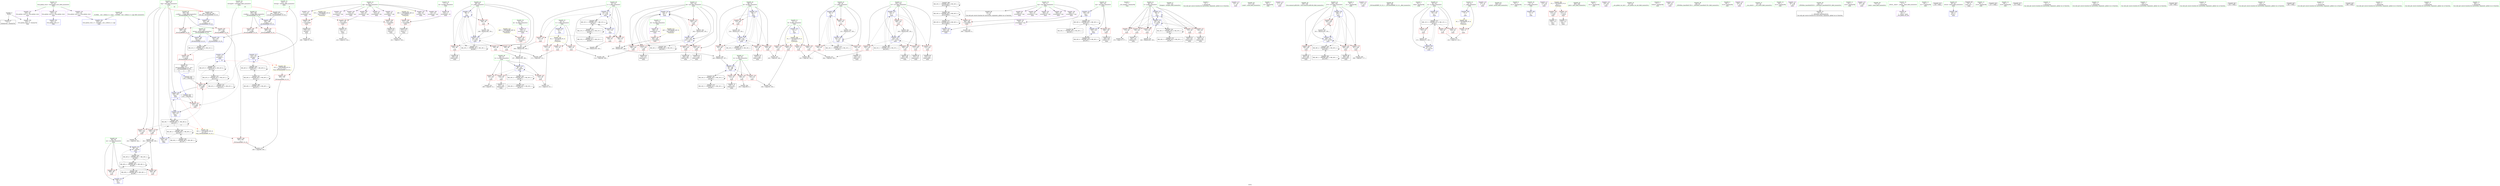 digraph "SVFG" {
	label="SVFG";

	Node0x56177671d8f0 [shape=record,color=grey,label="{NodeID: 0\nNullPtr}"];
	Node0x56177671d8f0 -> Node0x561776750fe0[style=solid];
	Node0x56177671d8f0 -> Node0x5617767533b0[style=solid];
	Node0x5617767529a0 [shape=record,color=red,label="{NodeID: 194\n408\<--393\n\<--__a.addr\n_ZSt3minIiERKT_S2_S2_\n}"];
	Node0x5617767529a0 -> Node0x56177675cf30[style=solid];
	Node0x56177674fb30 [shape=record,color=purple,label="{NodeID: 111\n315\<--26\narrayidx89\<--mp\nmain\n}"];
	Node0x561776724020 [shape=record,color=green,label="{NodeID: 28\n15\<--16\ndy\<--dy_field_insensitive\nGlob }"];
	Node0x561776724020 -> Node0x56177674efd0[style=solid];
	Node0x561776759ec0 [shape=record,color=black,label="{NodeID: 388\nMR_50V_2 = PHI(MR_50V_3, MR_50V_1, )\npts\{210000 \}\n}"];
	Node0x561776759ec0 -> Node0x5617767582a0[style=dashed];
	Node0x561776759ec0 -> Node0x561776774f80[style=dashed];
	Node0x561776759ec0 -> Node0x561776759ec0[style=dashed];
	Node0x561776761550 [shape=record,color=grey,label="{NodeID: 305\n280 = cmp(279, 224, )\n}"];
	Node0x5617767541b0 [shape=record,color=blue,label="{NodeID: 222\n100\<--259\ncan\<--\nmain\n}"];
	Node0x5617767541b0 -> Node0x561776771380[style=dashed];
	Node0x561776755ba0 [shape=record,color=red,label="{NodeID: 139\n140\<--84\n\<--i\nmain\n}"];
	Node0x561776755ba0 -> Node0x561776761b50[style=solid];
	Node0x5617767505a0 [shape=record,color=green,label="{NodeID: 56\n112\<--113\nref.tmp95\<--ref.tmp95_field_insensitive\nmain\n|{|<s1>10}}"];
	Node0x5617767505a0 -> Node0x561776754760[style=solid];
	Node0x5617767505a0:s1 -> Node0x5617767a13f0[style=solid,color=red];
	Node0x561776787aa0 [shape=record,color=yellow,style=double,label="{NodeID: 416\n46V_1 = ENCHI(MR_46V_0)\npts\{160000 \}\nFun[main]}"];
	Node0x561776787aa0 -> Node0x561776758030[style=dashed];
	Node0x561776757260 [shape=record,color=red,label="{NodeID: 167\n262\<--102\n\<--i57\nmain\n}"];
	Node0x561776757260 -> Node0x5617767622d0[style=solid];
	Node0x561776751e40 [shape=record,color=black,label="{NodeID: 84\n279\<--278\nconv69\<--\nmain\n}"];
	Node0x561776751e40 -> Node0x561776761550[style=solid];
	Node0x561776723300 [shape=record,color=green,label="{NodeID: 1\n7\<--1\n__dso_handle\<--dummyObj\nGlob }"];
	Node0x561776752a70 [shape=record,color=red,label="{NodeID: 195\n399\<--395\n\<--__b.addr\n_ZSt3minIiERKT_S2_S2_\n}"];
	Node0x561776752a70 -> Node0x561776752c10[style=solid];
	Node0x56177674fc00 [shape=record,color=purple,label="{NodeID: 112\n318\<--26\narrayidx91\<--mp\nmain\n}"];
	Node0x56177674fc00 -> Node0x561776758510[style=solid];
	Node0x561776724120 [shape=record,color=green,label="{NodeID: 29\n17\<--18\nch\<--ch_field_insensitive\nGlob }"];
	Node0x561776724120 -> Node0x56177674f0a0[style=solid];
	Node0x5617767616d0 [shape=record,color=grey,label="{NodeID: 306\n176 = cmp(175, 177, )\n}"];
	Node0x561776754280 [shape=record,color=blue,label="{NodeID: 223\n102\<--9\ni57\<--\nmain\n}"];
	Node0x561776754280 -> Node0x561776757260[style=dashed];
	Node0x561776754280 -> Node0x561776757330[style=dashed];
	Node0x561776754280 -> Node0x561776757400[style=dashed];
	Node0x561776754280 -> Node0x5617767574d0[style=dashed];
	Node0x561776754280 -> Node0x5617767575a0[style=dashed];
	Node0x561776754280 -> Node0x56177675cb20[style=dashed];
	Node0x561776754280 -> Node0x561776781590[style=dashed];
	Node0x561776755c70 [shape=record,color=red,label="{NodeID: 140\n144\<--84\n\<--i\nmain\n}"];
	Node0x561776755c70 -> Node0x561776751550[style=solid];
	Node0x561776750670 [shape=record,color=green,label="{NodeID: 57\n119\<--120\nfreopen\<--freopen_field_insensitive\n}"];
	Node0x561776787b80 [shape=record,color=yellow,style=double,label="{NodeID: 417\n48V_1 = ENCHI(MR_48V_0)\npts\{180000 \}\nFun[main]}"];
	Node0x561776787b80 -> Node0x561776758440[style=dashed];
	Node0x561776757330 [shape=record,color=red,label="{NodeID: 168\n272\<--102\n\<--i57\nmain\n}"];
	Node0x561776757330 -> Node0x561776751ca0[style=solid];
	Node0x561776751f10 [shape=record,color=black,label="{NodeID: 85\n291\<--290\nidxprom77\<--\nmain\n}"];
	Node0x561776723390 [shape=record,color=green,label="{NodeID: 2\n9\<--1\n\<--dummyObj\nCan only get source location for instruction, argument, global var or function.}"];
	Node0x561776752b40 [shape=record,color=red,label="{NodeID: 196\n405\<--395\n\<--__b.addr\n_ZSt3minIiERKT_S2_S2_\n}"];
	Node0x561776752b40 -> Node0x56177675ce60[style=solid];
	Node0x56177674fcd0 [shape=record,color=purple,label="{NodeID: 113\n116\<--28\n\<--.str\nmain\n}"];
	Node0x561776724220 [shape=record,color=green,label="{NodeID: 30\n19\<--21\nhas\<--has_field_insensitive\nGlob }"];
	Node0x561776724220 -> Node0x5617767511b0[style=solid];
	Node0x561776724220 -> Node0x56177674f170[style=solid];
	Node0x561776724220 -> Node0x56177674f240[style=solid];
	Node0x561776724220 -> Node0x56177674f310[style=solid];
	Node0x561776724220 -> Node0x56177674f3e0[style=solid];
	Node0x561776724220 -> Node0x56177674f4b0[style=solid];
	Node0x561776724220 -> Node0x56177674f580[style=solid];
	Node0x561776761850 [shape=record,color=grey,label="{NodeID: 307\n165 = cmp(163, 164, )\n}"];
	Node0x561776754350 [shape=record,color=blue,label="{NodeID: 224\n104\<--9\nj61\<--\nmain\n}"];
	Node0x561776754350 -> Node0x561776757670[style=dashed];
	Node0x561776754350 -> Node0x561776757740[style=dashed];
	Node0x561776754350 -> Node0x561776757810[style=dashed];
	Node0x561776754350 -> Node0x5617767578e0[style=dashed];
	Node0x561776754350 -> Node0x5617767579b0[style=dashed];
	Node0x561776754350 -> Node0x561776754350[style=dashed];
	Node0x561776754350 -> Node0x56177675ca50[style=dashed];
	Node0x561776754350 -> Node0x561776781a90[style=dashed];
	Node0x561776755d40 [shape=record,color=red,label="{NodeID: 141\n151\<--84\n\<--i\nmain\n}"];
	Node0x561776755d40 -> Node0x5617767604d0[style=solid];
	Node0x561776750770 [shape=record,color=green,label="{NodeID: 58\n127\<--128\nscanf\<--scanf_field_insensitive\n}"];
	Node0x561776757400 [shape=record,color=red,label="{NodeID: 169\n290\<--102\n\<--i57\nmain\n}"];
	Node0x561776757400 -> Node0x561776751f10[style=solid];
	Node0x561776751fe0 [shape=record,color=black,label="{NodeID: 86\n294\<--293\nidxprom79\<--\nmain\n}"];
	Node0x561776723420 [shape=record,color=green,label="{NodeID: 3\n28\<--1\n.str\<--dummyObj\nGlob }"];
	Node0x56177677ae80 [shape=record,color=black,label="{NodeID: 363\nMR_36V_7 = PHI(MR_36V_11, MR_36V_6, )\npts\{107 \}\n|{|<s6>9}}"];
	Node0x56177677ae80 -> Node0x561776757a80[style=dashed];
	Node0x56177677ae80 -> Node0x561776757b50[style=dashed];
	Node0x56177677ae80 -> Node0x561776758370[style=dashed];
	Node0x56177677ae80 -> Node0x561776754690[style=dashed];
	Node0x56177677ae80 -> Node0x561776776880[style=dashed];
	Node0x56177677ae80 -> Node0x56177677ae80[style=dashed];
	Node0x56177677ae80:s6 -> Node0x56177675a5b0[style=dashed,color=red];
	Node0x561776752c10 [shape=record,color=red,label="{NodeID: 197\n400\<--399\n\<--\n_ZSt3minIiERKT_S2_S2_\n}"];
	Node0x561776752c10 -> Node0x561776762150[style=solid];
	Node0x56177674fda0 [shape=record,color=purple,label="{NodeID: 114\n117\<--30\n\<--.str.1\nmain\n}"];
	Node0x561776724320 [shape=record,color=green,label="{NodeID: 31\n22\<--23\nR\<--R_field_insensitive\nGlob }"];
	Node0x561776724320 -> Node0x5617767551e0[style=solid];
	Node0x561776724320 -> Node0x5617767552b0[style=solid];
	Node0x561776724320 -> Node0x561776755380[style=solid];
	Node0x561776724320 -> Node0x561776755450[style=solid];
	Node0x561776724320 -> Node0x561776752fb0[style=solid];
	Node0x56177675a5b0 [shape=record,color=yellow,style=double,label="{NodeID: 391\n36V_1 = ENCHI(MR_36V_0)\npts\{107 \}\nFun[_ZSt3minIiERKT_S2_S2_]}"];
	Node0x56177675a5b0 -> Node0x561776752ce0[style=dashed];
	Node0x5617767619d0 [shape=record,color=grey,label="{NodeID: 308\n171 = cmp(169, 170, )\n}"];
	Node0x561776754420 [shape=record,color=blue,label="{NodeID: 225\n106\<--284\ntmp\<--\nmain\n}"];
	Node0x561776754420 -> Node0x56177677ae80[style=dashed];
	Node0x561776755e10 [shape=record,color=red,label="{NodeID: 142\n163\<--86\n\<--i8\nmain\n}"];
	Node0x561776755e10 -> Node0x561776761850[style=solid];
	Node0x561776750870 [shape=record,color=green,label="{NodeID: 59\n159\<--160\nllvm.memset.p0i8.i64\<--llvm.memset.p0i8.i64_field_insensitive\n}"];
	Node0x561776787d40 [shape=record,color=yellow,style=double,label="{NodeID: 419\n52V_1 = ENCHI(MR_52V_0)\npts\{270000 \}\nFun[main]}"];
	Node0x561776787d40 -> Node0x561776758100[style=dashed];
	Node0x561776787d40 -> Node0x5617767581d0[style=dashed];
	Node0x561776787d40 -> Node0x561776758510[style=dashed];
	Node0x5617767574d0 [shape=record,color=red,label="{NodeID: 170\n313\<--102\n\<--i57\nmain\n}"];
	Node0x5617767574d0 -> Node0x561776752320[style=solid];
	Node0x5617767520b0 [shape=record,color=black,label="{NodeID: 87\n297\<--296\nidxprom81\<--\nmain\n}"];
	Node0x5617767234b0 [shape=record,color=green,label="{NodeID: 4\n30\<--1\n.str.1\<--dummyObj\nGlob }"];
	Node0x561776752ce0 [shape=record,color=red,label="{NodeID: 198\n402\<--401\n\<--\n_ZSt3minIiERKT_S2_S2_\n}"];
	Node0x561776752ce0 -> Node0x561776762150[style=solid];
	Node0x56177674fe70 [shape=record,color=purple,label="{NodeID: 115\n122\<--33\n\<--.str.2\nmain\n}"];
	Node0x561776724420 [shape=record,color=green,label="{NodeID: 32\n24\<--25\nC\<--C_field_insensitive\nGlob }"];
	Node0x561776724420 -> Node0x561776755520[style=solid];
	Node0x561776724420 -> Node0x5617767555f0[style=solid];
	Node0x561776724420 -> Node0x5617767556c0[style=solid];
	Node0x561776724420 -> Node0x5617767530b0[style=solid];
	Node0x561776761b50 [shape=record,color=grey,label="{NodeID: 309\n142 = cmp(140, 141, )\n}"];
	Node0x5617767544f0 [shape=record,color=blue,label="{NodeID: 226\n108\<--9\nk73\<--\nmain\n}"];
	Node0x5617767544f0 -> Node0x561776757c20[style=dashed];
	Node0x5617767544f0 -> Node0x561776757cf0[style=dashed];
	Node0x5617767544f0 -> Node0x561776757dc0[style=dashed];
	Node0x5617767544f0 -> Node0x561776757e90[style=dashed];
	Node0x5617767544f0 -> Node0x56177675c7e0[style=dashed];
	Node0x5617767544f0 -> Node0x561776776d80[style=dashed];
	Node0x561776755ee0 [shape=record,color=red,label="{NodeID: 143\n181\<--86\n\<--i8\nmain\n}"];
	Node0x561776755ee0 -> Node0x56177675fed0[style=solid];
	Node0x561776750970 [shape=record,color=green,label="{NodeID: 60\n304\<--305\n_ZSt3minIiERKT_S2_S2_\<--_ZSt3minIiERKT_S2_S2__field_insensitive\n}"];
	Node0x5617767575a0 [shape=record,color=red,label="{NodeID: 171\n349\<--102\n\<--i57\nmain\n}"];
	Node0x5617767575a0 -> Node0x56177675f5d0[style=solid];
	Node0x561776752180 [shape=record,color=black,label="{NodeID: 88\n309\<--308\nidxprom85\<--\nmain\n}"];
	Node0x5617767224c0 [shape=record,color=green,label="{NodeID: 5\n32\<--1\nstdin\<--dummyObj\nGlob }"];
	Node0x561776752db0 [shape=record,color=blue,label="{NodeID: 199\n8\<--9\n_\<--\nGlob }"];
	Node0x561776752db0 -> Node0x561776786840[style=dashed];
	Node0x561776754860 [shape=record,color=purple,label="{NodeID: 116\n123\<--35\n\<--.str.3\nmain\n}"];
	Node0x561776724520 [shape=record,color=green,label="{NodeID: 33\n26\<--27\nmp\<--mp_field_insensitive\nGlob }"];
	Node0x561776724520 -> Node0x56177674f650[style=solid];
	Node0x561776724520 -> Node0x56177674f720[style=solid];
	Node0x561776724520 -> Node0x56177674f7f0[style=solid];
	Node0x561776724520 -> Node0x56177674f8c0[style=solid];
	Node0x561776724520 -> Node0x56177674f990[style=solid];
	Node0x561776724520 -> Node0x56177674fa60[style=solid];
	Node0x561776724520 -> Node0x56177674fb30[style=solid];
	Node0x561776724520 -> Node0x56177674fc00[style=solid];
	Node0x561776786650 [shape=record,color=yellow,style=double,label="{NodeID: 393\n61V_1 = ENCHI(MR_61V_0)\npts\{111 113 \}\nFun[_ZSt3minIiERKT_S2_S2_]}"];
	Node0x561776786650 -> Node0x561776752c10[style=dashed];
	Node0x561776761cd0 [shape=record,color=grey,label="{NodeID: 310\n223 = cmp(222, 224, )\n}"];
	Node0x5617767545c0 [shape=record,color=blue,label="{NodeID: 227\n110\<--130\nref.tmp\<--\nmain\n|{|<s3>9}}"];
	Node0x5617767545c0 -> Node0x561776758370[style=dashed];
	Node0x5617767545c0 -> Node0x5617767585e0[style=dashed];
	Node0x5617767545c0 -> Node0x561776778b80[style=dashed];
	Node0x5617767545c0:s3 -> Node0x561776786650[style=dashed,color=red];
	Node0x561776755fb0 [shape=record,color=red,label="{NodeID: 144\n226\<--86\n\<--i8\nmain\n}"];
	Node0x561776755fb0 -> Node0x561776751a30[style=solid];
	Node0x561776750a70 [shape=record,color=green,label="{NodeID: 61\n356\<--357\nprintf\<--printf_field_insensitive\n}"];
	Node0x561776757670 [shape=record,color=red,label="{NodeID: 172\n268\<--104\n\<--j61\nmain\n}"];
	Node0x561776757670 -> Node0x561776760c50[style=solid];
	Node0x561776752250 [shape=record,color=black,label="{NodeID: 89\n312\<--311\nconv87\<--\nmain\n}"];
	Node0x561776752250 -> Node0x561776760ad0[style=solid];
	Node0x561776722550 [shape=record,color=green,label="{NodeID: 6\n33\<--1\n.str.2\<--dummyObj\nGlob }"];
	Node0x561776752eb0 [shape=record,color=blue,label="{NodeID: 200\n11\<--9\nn\<--\nGlob }"];
	Node0x561776754930 [shape=record,color=purple,label="{NodeID: 117\n125\<--38\n\<--.str.4\nmain\n}"];
	Node0x561776724620 [shape=record,color=green,label="{NodeID: 34\n50\<--54\nllvm.global_ctors\<--llvm.global_ctors_field_insensitive\nGlob }"];
	Node0x561776724620 -> Node0x561776754e10[style=solid];
	Node0x561776724620 -> Node0x561776754f10[style=solid];
	Node0x561776724620 -> Node0x561776755010[style=solid];
	Node0x561776786730 [shape=record,color=yellow,style=double,label="{NodeID: 394\n2V_1 = ENCHI(MR_2V_0)\npts\{1 \}\nFun[main]}"];
	Node0x561776786730 -> Node0x561776755790[style=dashed];
	Node0x561776786730 -> Node0x561776755860[style=dashed];
	Node0x561776761e50 [shape=record,color=grey,label="{NodeID: 311\n134 = cmp(132, 133, )\n}"];
	Node0x561776754690 [shape=record,color=blue,label="{NodeID: 228\n106\<--306\ntmp\<--\nmain\n|{|<s3>10}}"];
	Node0x561776754690 -> Node0x5617767585e0[style=dashed];
	Node0x561776754690 -> Node0x56177675c710[style=dashed];
	Node0x561776754690 -> Node0x56177677ae80[style=dashed];
	Node0x561776754690:s3 -> Node0x56177675a5b0[style=dashed,color=red];
	Node0x561776756080 [shape=record,color=red,label="{NodeID: 145\n253\<--86\n\<--i8\nmain\n}"];
	Node0x561776756080 -> Node0x561776760650[style=solid];
	Node0x561776750b70 [shape=record,color=green,label="{NodeID: 62\n363\<--364\nputs\<--puts_field_insensitive\n}"];
	Node0x561776757740 [shape=record,color=red,label="{NodeID: 173\n275\<--104\n\<--j61\nmain\n}"];
	Node0x561776757740 -> Node0x561776751d70[style=solid];
	Node0x561776752320 [shape=record,color=black,label="{NodeID: 90\n314\<--313\nidxprom88\<--\nmain\n}"];
	Node0x5617767225e0 [shape=record,color=green,label="{NodeID: 7\n35\<--1\n.str.3\<--dummyObj\nGlob }"];
	Node0x56177675f5d0 [shape=record,color=grey,label="{NodeID: 284\n350 = Binary(349, 130, )\n}"];
	Node0x56177675f5d0 -> Node0x56177675cb20[style=solid];
	Node0x561776752fb0 [shape=record,color=blue,label="{NodeID: 201\n22\<--9\nR\<--\nGlob }"];
	Node0x561776752fb0 -> Node0x561776786920[style=dashed];
	Node0x561776754a00 [shape=record,color=purple,label="{NodeID: 118\n136\<--40\n\<--.str.5\nmain\n}"];
	Node0x561776724720 [shape=record,color=green,label="{NodeID: 35\n55\<--56\n__cxx_global_var_init\<--__cxx_global_var_init_field_insensitive\n}"];
	Node0x561776786840 [shape=record,color=yellow,style=double,label="{NodeID: 395\n4V_1 = ENCHI(MR_4V_0)\npts\{10 \}\nFun[main]}"];
	Node0x561776786840 -> Node0x561776755110[style=dashed];
	Node0x561776761fd0 [shape=record,color=grey,label="{NodeID: 312\n212 = cmp(210, 211, )\n}"];
	Node0x561776754760 [shape=record,color=blue,label="{NodeID: 229\n112\<--9\nref.tmp95\<--\nmain\n|{|<s2>10}}"];
	Node0x561776754760 -> Node0x5617767585e0[style=dashed];
	Node0x561776754760 -> Node0x561776779080[style=dashed];
	Node0x561776754760:s2 -> Node0x561776786650[style=dashed,color=red];
	Node0x561776756150 [shape=record,color=red,label="{NodeID: 146\n169\<--88\n\<--j\nmain\n}"];
	Node0x561776756150 -> Node0x5617767619d0[style=solid];
	Node0x561776750c70 [shape=record,color=green,label="{NodeID: 63\n391\<--392\nretval\<--retval_field_insensitive\n_ZSt3minIiERKT_S2_S2_\n}"];
	Node0x561776750c70 -> Node0x561776752800[style=solid];
	Node0x561776750c70 -> Node0x56177675ce60[style=solid];
	Node0x561776750c70 -> Node0x56177675cf30[style=solid];
	Node0x561776757810 [shape=record,color=red,label="{NodeID: 174\n293\<--104\n\<--j61\nmain\n}"];
	Node0x561776757810 -> Node0x561776751fe0[style=solid];
	Node0x5617767523f0 [shape=record,color=black,label="{NodeID: 91\n317\<--316\nidxprom90\<--\nmain\n}"];
	Node0x561776722670 [shape=record,color=green,label="{NodeID: 8\n37\<--1\nstdout\<--dummyObj\nGlob }"];
	Node0x56177675f750 [shape=record,color=grey,label="{NodeID: 285\n341 = Binary(340, 339, )\n}"];
	Node0x56177675f750 -> Node0x56177675c980[style=solid];
	Node0x5617767530b0 [shape=record,color=blue,label="{NodeID: 202\n24\<--9\nC\<--\nGlob }"];
	Node0x5617767530b0 -> Node0x561776786a00[style=dashed];
	Node0x561776754ad0 [shape=record,color=purple,label="{NodeID: 119\n148\<--42\n\<--.str.6\nmain\n}"];
	Node0x56177674e5a0 [shape=record,color=green,label="{NodeID: 36\n59\<--60\n_ZNSt8ios_base4InitC1Ev\<--_ZNSt8ios_base4InitC1Ev_field_insensitive\n}"];
	Node0x561776786920 [shape=record,color=yellow,style=double,label="{NodeID: 396\n6V_1 = ENCHI(MR_6V_0)\npts\{23 \}\nFun[main]}"];
	Node0x561776786920 -> Node0x5617767551e0[style=dashed];
	Node0x561776786920 -> Node0x5617767552b0[style=dashed];
	Node0x561776786920 -> Node0x561776755380[style=dashed];
	Node0x561776786920 -> Node0x561776755450[style=dashed];
	Node0x561776762150 [shape=record,color=grey,label="{NodeID: 313\n403 = cmp(400, 402, )\n}"];
	Node0x56177675c710 [shape=record,color=blue,label="{NodeID: 230\n106\<--325\ntmp\<--\nmain\n}"];
	Node0x56177675c710 -> Node0x56177677ae80[style=dashed];
	Node0x561776756220 [shape=record,color=red,label="{NodeID: 147\n190\<--88\n\<--j\nmain\n}"];
	Node0x561776756220 -> Node0x56177675fa50[style=solid];
	Node0x561776750d40 [shape=record,color=green,label="{NodeID: 64\n393\<--394\n__a.addr\<--__a.addr_field_insensitive\n_ZSt3minIiERKT_S2_S2_\n}"];
	Node0x561776750d40 -> Node0x5617767528d0[style=solid];
	Node0x561776750d40 -> Node0x5617767529a0[style=solid];
	Node0x561776750d40 -> Node0x56177675ccc0[style=solid];
	Node0x5617767578e0 [shape=record,color=red,label="{NodeID: 175\n316\<--104\n\<--j61\nmain\n}"];
	Node0x5617767578e0 -> Node0x5617767523f0[style=solid];
	Node0x5617767524c0 [shape=record,color=black,label="{NodeID: 92\n320\<--319\nconv92\<--\nmain\n}"];
	Node0x5617767524c0 -> Node0x561776760ad0[style=solid];
	Node0x561776721f80 [shape=record,color=green,label="{NodeID: 9\n38\<--1\n.str.4\<--dummyObj\nGlob }"];
	Node0x56177675f8d0 [shape=record,color=grey,label="{NodeID: 286\n345 = Binary(344, 130, )\n}"];
	Node0x56177675f8d0 -> Node0x56177675ca50[style=solid];
	Node0x5617767531b0 [shape=record,color=blue,label="{NodeID: 203\n422\<--51\nllvm.global_ctors_0\<--\nGlob }"];
	Node0x561776754ba0 [shape=record,color=purple,label="{NodeID: 120\n354\<--44\n\<--.str.7\nmain\n}"];
	Node0x56177674e630 [shape=record,color=green,label="{NodeID: 37\n65\<--66\n__cxa_atexit\<--__cxa_atexit_field_insensitive\n}"];
	Node0x561776786a00 [shape=record,color=yellow,style=double,label="{NodeID: 397\n8V_1 = ENCHI(MR_8V_0)\npts\{25 \}\nFun[main]}"];
	Node0x561776786a00 -> Node0x561776755520[style=dashed];
	Node0x561776786a00 -> Node0x5617767555f0[style=dashed];
	Node0x561776786a00 -> Node0x5617767556c0[style=dashed];
	Node0x5617767622d0 [shape=record,color=grey,label="{NodeID: 314\n264 = cmp(262, 263, )\n}"];
	Node0x56177675c7e0 [shape=record,color=blue,label="{NodeID: 231\n108\<--331\nk73\<--inc100\nmain\n}"];
	Node0x56177675c7e0 -> Node0x561776757c20[style=dashed];
	Node0x56177675c7e0 -> Node0x561776757cf0[style=dashed];
	Node0x56177675c7e0 -> Node0x561776757dc0[style=dashed];
	Node0x56177675c7e0 -> Node0x561776757e90[style=dashed];
	Node0x56177675c7e0 -> Node0x56177675c7e0[style=dashed];
	Node0x56177675c7e0 -> Node0x561776776d80[style=dashed];
	Node0x5617767562f0 [shape=record,color=red,label="{NodeID: 148\n229\<--88\n\<--j\nmain\n}"];
	Node0x5617767562f0 -> Node0x561776751b00[style=solid];
	Node0x561776750e10 [shape=record,color=green,label="{NodeID: 65\n395\<--396\n__b.addr\<--__b.addr_field_insensitive\n_ZSt3minIiERKT_S2_S2_\n}"];
	Node0x561776750e10 -> Node0x561776752a70[style=solid];
	Node0x561776750e10 -> Node0x561776752b40[style=solid];
	Node0x561776750e10 -> Node0x56177675cd90[style=solid];
	Node0x561776774580 [shape=record,color=black,label="{NodeID: 342\nMR_24V_4 = PHI(MR_24V_5, MR_24V_3, )\npts\{95 \}\n}"];
	Node0x561776774580 -> Node0x561776753b30[style=dashed];
	Node0x561776774580 -> Node0x561776774580[style=dashed];
	Node0x561776774580 -> Node0x561776770580[style=dashed];
	Node0x5617767579b0 [shape=record,color=red,label="{NodeID: 176\n344\<--104\n\<--j61\nmain\n}"];
	Node0x5617767579b0 -> Node0x56177675f8d0[style=solid];
	Node0x561776752590 [shape=record,color=black,label="{NodeID: 93\n359\<--358\ntobool113\<--\nmain\n}"];
	Node0x561776722010 [shape=record,color=green,label="{NodeID: 10\n40\<--1\n.str.5\<--dummyObj\nGlob }"];
	Node0x56177675fa50 [shape=record,color=grey,label="{NodeID: 287\n197 = Binary(190, 196, )\n}"];
	Node0x56177675fa50 -> Node0x561776753c00[style=solid];
	Node0x5617767532b0 [shape=record,color=blue,label="{NodeID: 204\n423\<--52\nllvm.global_ctors_1\<--_GLOBAL__sub_I_elfness_0_1.cpp\nGlob }"];
	Node0x561776754c70 [shape=record,color=purple,label="{NodeID: 121\n361\<--46\n\<--.str.8\nmain\n}"];
	Node0x56177674e6c0 [shape=record,color=green,label="{NodeID: 38\n64\<--70\n_ZNSt8ios_base4InitD1Ev\<--_ZNSt8ios_base4InitD1Ev_field_insensitive\n}"];
	Node0x56177674e6c0 -> Node0x5617767512b0[style=solid];
	Node0x561776762450 [shape=record,color=grey,label="{NodeID: 315\n208 = cmp(207, 9, )\n}"];
	Node0x56177675c8b0 [shape=record,color=blue,label="{NodeID: 232\n100\<--156\ncan\<--\nmain\n}"];
	Node0x56177675c8b0 -> Node0x56177676ec80[style=dashed];
	Node0x5617767563c0 [shape=record,color=red,label="{NodeID: 149\n248\<--88\n\<--j\nmain\n}"];
	Node0x5617767563c0 -> Node0x5617767607d0[style=solid];
	Node0x561776750ee0 [shape=record,color=green,label="{NodeID: 66\n52\<--418\n_GLOBAL__sub_I_elfness_0_1.cpp\<--_GLOBAL__sub_I_elfness_0_1.cpp_field_insensitive\n}"];
	Node0x561776750ee0 -> Node0x5617767532b0[style=solid];
	Node0x561776774a80 [shape=record,color=black,label="{NodeID: 343\nMR_26V_4 = PHI(MR_26V_5, MR_26V_3, )\npts\{97 \}\n}"];
	Node0x561776774a80 -> Node0x561776753c00[style=dashed];
	Node0x561776774a80 -> Node0x561776774a80[style=dashed];
	Node0x561776774a80 -> Node0x561776770670[style=dashed];
	Node0x561776757a80 [shape=record,color=red,label="{NodeID: 177\n334\<--106\n\<--tmp\nmain\n}"];
	Node0x561776757a80 -> Node0x561776760f50[style=solid];
	Node0x561776752660 [shape=record,color=black,label="{NodeID: 94\n388\<--411\n_ZSt3minIiERKT_S2_S2__ret\<--\n_ZSt3minIiERKT_S2_S2_\n|{<s0>9|<s1>10}}"];
	Node0x561776752660:s0 -> Node0x5617767a0af0[style=solid,color=blue];
	Node0x561776752660:s1 -> Node0x5617767a0ce0[style=solid,color=blue];
	Node0x5617767220e0 [shape=record,color=green,label="{NodeID: 11\n42\<--1\n.str.6\<--dummyObj\nGlob }"];
	Node0x56177677d680 [shape=record,color=black,label="{NodeID: 371\nMR_50V_6 = PHI(MR_50V_8, MR_50V_5, )\npts\{210000 \}\n}"];
	Node0x56177677d680 -> Node0x561776753cd0[style=dashed];
	Node0x56177677d680 -> Node0x561776774f80[style=dashed];
	Node0x56177677d680 -> Node0x56177677d680[style=dashed];
	Node0x56177675fbd0 [shape=record,color=grey,label="{NodeID: 288\n196 = Binary(194, 195, )\n}"];
	Node0x56177675fbd0 -> Node0x56177675fa50[style=solid];
	Node0x5617767533b0 [shape=record,color=blue, style = dotted,label="{NodeID: 205\n424\<--3\nllvm.global_ctors_2\<--dummyVal\nGlob }"];
	Node0x561776754d40 [shape=record,color=purple,label="{NodeID: 122\n367\<--48\n\<--.str.9\nmain\n}"];
	Node0x56177674e780 [shape=record,color=green,label="{NodeID: 39\n77\<--78\nmain\<--main_field_insensitive\n}"];
	Node0x56177675c980 [shape=record,color=blue,label="{NodeID: 233\n98\<--341\nret\<--add105\nmain\n}"];
	Node0x56177675c980 -> Node0x56177676e780[style=dashed];
	Node0x561776756490 [shape=record,color=red,label="{NodeID: 150\n175\<--90\n\<--k\nmain\n}"];
	Node0x561776756490 -> Node0x5617767616d0[style=solid];
	Node0x561776750fe0 [shape=record,color=black,label="{NodeID: 67\n2\<--3\ndummyVal\<--dummyVal\n}"];
	Node0x561776774f80 [shape=record,color=black,label="{NodeID: 344\nMR_50V_4 = PHI(MR_50V_5, MR_50V_3, )\npts\{210000 \}\n}"];
	Node0x561776774f80 -> Node0x5617767582a0[style=dashed];
	Node0x561776774f80 -> Node0x561776774f80[style=dashed];
	Node0x561776774f80 -> Node0x56177677d680[style=dashed];
	Node0x561776774f80 -> Node0x561776759ec0[style=dashed];
	Node0x561776757b50 [shape=record,color=red,label="{NodeID: 178\n339\<--106\n\<--tmp\nmain\n}"];
	Node0x561776757b50 -> Node0x56177675f750[style=solid];
	Node0x561776752730 [shape=record,color=purple,label="{NodeID: 95\n61\<--4\n\<--_ZStL8__ioinit\n__cxx_global_var_init\n}"];
	Node0x5617767221b0 [shape=record,color=green,label="{NodeID: 12\n44\<--1\n.str.7\<--dummyObj\nGlob }"];
	Node0x5617767a07f0 [shape=record,color=black,label="{NodeID: 455\n126 = PHI()\n}"];
	Node0x56177677db80 [shape=record,color=black,label="{NodeID: 372\nMR_12V_3 = PHI(MR_12V_4, MR_12V_2, )\npts\{83 \}\n}"];
	Node0x56177677db80 -> Node0x561776755930[style=dashed];
	Node0x56177677db80 -> Node0x561776755a00[style=dashed];
	Node0x56177677db80 -> Node0x561776755ad0[style=dashed];
	Node0x56177677db80 -> Node0x56177675cbf0[style=dashed];
	Node0x56177675fd50 [shape=record,color=grey,label="{NodeID: 289\n187 = Binary(185, 186, )\n}"];
	Node0x56177675fd50 -> Node0x56177675fed0[style=solid];
	Node0x5617767534b0 [shape=record,color=blue,label="{NodeID: 206\n80\<--9\nretval\<--\nmain\n}"];
	Node0x561776754e10 [shape=record,color=purple,label="{NodeID: 123\n422\<--50\nllvm.global_ctors_0\<--llvm.global_ctors\nGlob }"];
	Node0x561776754e10 -> Node0x5617767531b0[style=solid];
	Node0x56177674e880 [shape=record,color=green,label="{NodeID: 40\n80\<--81\nretval\<--retval_field_insensitive\nmain\n}"];
	Node0x56177674e880 -> Node0x5617767534b0[style=solid];
	Node0x56177675ca50 [shape=record,color=blue,label="{NodeID: 234\n104\<--345\nj61\<--inc107\nmain\n}"];
	Node0x56177675ca50 -> Node0x561776757670[style=dashed];
	Node0x56177675ca50 -> Node0x561776757740[style=dashed];
	Node0x56177675ca50 -> Node0x561776757810[style=dashed];
	Node0x56177675ca50 -> Node0x5617767578e0[style=dashed];
	Node0x56177675ca50 -> Node0x5617767579b0[style=dashed];
	Node0x56177675ca50 -> Node0x561776754350[style=dashed];
	Node0x56177675ca50 -> Node0x56177675ca50[style=dashed];
	Node0x56177675ca50 -> Node0x561776781a90[style=dashed];
	Node0x561776756560 [shape=record,color=red,label="{NodeID: 151\n182\<--90\n\<--k\nmain\n}"];
	Node0x561776756560 -> Node0x561776751620[style=solid];
	Node0x5617767510e0 [shape=record,color=black,label="{NodeID: 68\n79\<--9\nmain_ret\<--\nmain\n}"];
	Node0x561776757c20 [shape=record,color=red,label="{NodeID: 179\n287\<--108\n\<--k73\nmain\n}"];
	Node0x561776757c20 -> Node0x561776760dd0[style=solid];
	Node0x56177674ef00 [shape=record,color=purple,label="{NodeID: 96\n184\<--13\narrayidx20\<--dx\nmain\n}"];
	Node0x56177674ef00 -> Node0x561776757f60[style=solid];
	Node0x5617767211c0 [shape=record,color=green,label="{NodeID: 13\n46\<--1\n.str.8\<--dummyObj\nGlob }"];
	Node0x5617767a08f0 [shape=record,color=black,label="{NodeID: 456\n137 = PHI()\n}"];
	Node0x56177677e080 [shape=record,color=black,label="{NodeID: 373\nMR_14V_2 = PHI(MR_14V_4, MR_14V_1, )\npts\{85 \}\n}"];
	Node0x56177677e080 -> Node0x561776753650[style=dashed];
	Node0x56177675fed0 [shape=record,color=grey,label="{NodeID: 290\n188 = Binary(181, 187, )\n}"];
	Node0x56177675fed0 -> Node0x561776753b30[style=solid];
	Node0x561776753580 [shape=record,color=blue,label="{NodeID: 207\n82\<--130\nca\<--\nmain\n}"];
	Node0x561776753580 -> Node0x56177677db80[style=dashed];
	Node0x561776754f10 [shape=record,color=purple,label="{NodeID: 124\n423\<--50\nllvm.global_ctors_1\<--llvm.global_ctors\nGlob }"];
	Node0x561776754f10 -> Node0x5617767532b0[style=solid];
	Node0x56177674e950 [shape=record,color=green,label="{NodeID: 41\n82\<--83\nca\<--ca_field_insensitive\nmain\n}"];
	Node0x56177674e950 -> Node0x561776755930[style=solid];
	Node0x56177674e950 -> Node0x561776755a00[style=solid];
	Node0x56177674e950 -> Node0x561776755ad0[style=solid];
	Node0x56177674e950 -> Node0x561776753580[style=solid];
	Node0x56177674e950 -> Node0x56177675cbf0[style=solid];
	Node0x56177676c980 [shape=record,color=black,label="{NodeID: 318\nMR_20V_3 = PHI(MR_20V_4, MR_20V_2, )\npts\{91 \}\n}"];
	Node0x56177676c980 -> Node0x561776753990[style=dashed];
	Node0x56177676c980 -> Node0x56177676c980[style=dashed];
	Node0x56177676c980 -> Node0x56177677ef80[style=dashed];
	Node0x56177675cb20 [shape=record,color=blue,label="{NodeID: 235\n102\<--350\ni57\<--inc110\nmain\n}"];
	Node0x56177675cb20 -> Node0x561776757260[style=dashed];
	Node0x56177675cb20 -> Node0x561776757330[style=dashed];
	Node0x56177675cb20 -> Node0x561776757400[style=dashed];
	Node0x56177675cb20 -> Node0x5617767574d0[style=dashed];
	Node0x56177675cb20 -> Node0x5617767575a0[style=dashed];
	Node0x56177675cb20 -> Node0x56177675cb20[style=dashed];
	Node0x56177675cb20 -> Node0x561776781590[style=dashed];
	Node0x561776756630 [shape=record,color=red,label="{NodeID: 152\n191\<--90\n\<--k\nmain\n}"];
	Node0x561776756630 -> Node0x5617767516f0[style=solid];
	Node0x5617767511b0 [shape=record,color=black,label="{NodeID: 69\n20\<--19\n\<--has\nCan only get source location for instruction, argument, global var or function.}"];
	Node0x561776757cf0 [shape=record,color=red,label="{NodeID: 180\n296\<--108\n\<--k73\nmain\n}"];
	Node0x561776757cf0 -> Node0x5617767520b0[style=solid];
	Node0x56177674efd0 [shape=record,color=purple,label="{NodeID: 97\n193\<--15\narrayidx22\<--dy\nmain\n}"];
	Node0x56177674efd0 -> Node0x561776758030[style=solid];
	Node0x561776721290 [shape=record,color=green,label="{NodeID: 14\n48\<--1\n.str.9\<--dummyObj\nGlob }"];
	Node0x5617767a09f0 [shape=record,color=black,label="{NodeID: 457\n62 = PHI()\n}"];
	Node0x56177677e580 [shape=record,color=black,label="{NodeID: 374\nMR_16V_2 = PHI(MR_16V_4, MR_16V_1, )\npts\{87 \}\n}"];
	Node0x56177677e580 -> Node0x5617767537f0[style=dashed];
	Node0x561776760050 [shape=record,color=grey,label="{NodeID: 291\n244 = Binary(243, 130, )\n}"];
	Node0x561776760050 -> Node0x561776753e70[style=solid];
	Node0x561776753650 [shape=record,color=blue,label="{NodeID: 208\n84\<--9\ni\<--\nmain\n}"];
	Node0x561776753650 -> Node0x561776755ba0[style=dashed];
	Node0x561776753650 -> Node0x561776755c70[style=dashed];
	Node0x561776753650 -> Node0x561776755d40[style=dashed];
	Node0x561776753650 -> Node0x561776753720[style=dashed];
	Node0x561776753650 -> Node0x56177677e080[style=dashed];
	Node0x561776755010 [shape=record,color=purple,label="{NodeID: 125\n424\<--50\nllvm.global_ctors_2\<--llvm.global_ctors\nGlob }"];
	Node0x561776755010 -> Node0x5617767533b0[style=solid];
	Node0x56177674ea20 [shape=record,color=green,label="{NodeID: 42\n84\<--85\ni\<--i_field_insensitive\nmain\n}"];
	Node0x56177674ea20 -> Node0x561776755ba0[style=solid];
	Node0x56177674ea20 -> Node0x561776755c70[style=solid];
	Node0x56177674ea20 -> Node0x561776755d40[style=solid];
	Node0x56177674ea20 -> Node0x561776753650[style=solid];
	Node0x56177674ea20 -> Node0x561776753720[style=solid];
	Node0x56177676ce80 [shape=record,color=black,label="{NodeID: 319\nMR_22V_3 = PHI(MR_22V_4, MR_22V_2, )\npts\{93 \}\n}"];
	Node0x56177676ce80 -> Node0x56177676ce80[style=dashed];
	Node0x56177676ce80 -> Node0x561776779a80[style=dashed];
	Node0x56177676ce80 -> Node0x561776770080[style=dashed];
	Node0x56177675cbf0 [shape=record,color=blue,label="{NodeID: 236\n82\<--372\nca\<--inc119\nmain\n}"];
	Node0x56177675cbf0 -> Node0x56177677db80[style=dashed];
	Node0x561776756700 [shape=record,color=red,label="{NodeID: 153\n232\<--90\n\<--k\nmain\n}"];
	Node0x561776756700 -> Node0x561776751bd0[style=solid];
	Node0x5617767512b0 [shape=record,color=black,label="{NodeID: 70\n63\<--64\n\<--_ZNSt8ios_base4InitD1Ev\nCan only get source location for instruction, argument, global var or function.}"];
	Node0x561776757dc0 [shape=record,color=red,label="{NodeID: 181\n308\<--108\n\<--k73\nmain\n}"];
	Node0x561776757dc0 -> Node0x561776752180[style=solid];
	Node0x56177674f0a0 [shape=record,color=purple,label="{NodeID: 98\n310\<--17\narrayidx86\<--ch\nmain\n}"];
	Node0x56177674f0a0 -> Node0x561776758440[style=solid];
	Node0x561776721360 [shape=record,color=green,label="{NodeID: 15\n51\<--1\n\<--dummyObj\nCan only get source location for instruction, argument, global var or function.}"];
	Node0x5617767a0af0 [shape=record,color=black,label="{NodeID: 458\n303 = PHI(388, )\n}"];
	Node0x5617767a0af0 -> Node0x561776758370[style=solid];
	Node0x56177677ea80 [shape=record,color=black,label="{NodeID: 375\nMR_18V_2 = PHI(MR_18V_3, MR_18V_1, )\npts\{89 \}\n}"];
	Node0x56177677ea80 -> Node0x5617767538c0[style=dashed];
	Node0x56177677ea80 -> Node0x56177677ea80[style=dashed];
	Node0x5617767601d0 [shape=record,color=grey,label="{NodeID: 292\n331 = Binary(330, 130, )\n}"];
	Node0x5617767601d0 -> Node0x56177675c7e0[style=solid];
	Node0x561776753720 [shape=record,color=blue,label="{NodeID: 209\n84\<--152\ni\<--inc\nmain\n}"];
	Node0x561776753720 -> Node0x561776755ba0[style=dashed];
	Node0x561776753720 -> Node0x561776755c70[style=dashed];
	Node0x561776753720 -> Node0x561776755d40[style=dashed];
	Node0x561776753720 -> Node0x561776753720[style=dashed];
	Node0x561776753720 -> Node0x56177677e080[style=dashed];
	Node0x561776755110 [shape=record,color=red,label="{NodeID: 126\n133\<--8\n\<--_\nmain\n}"];
	Node0x561776755110 -> Node0x561776761e50[style=solid];
	Node0x56177674eaf0 [shape=record,color=green,label="{NodeID: 43\n86\<--87\ni8\<--i8_field_insensitive\nmain\n}"];
	Node0x56177674eaf0 -> Node0x561776755e10[style=solid];
	Node0x56177674eaf0 -> Node0x561776755ee0[style=solid];
	Node0x56177674eaf0 -> Node0x561776755fb0[style=solid];
	Node0x56177674eaf0 -> Node0x561776756080[style=solid];
	Node0x56177674eaf0 -> Node0x5617767537f0[style=solid];
	Node0x56177674eaf0 -> Node0x561776754010[style=solid];
	Node0x56177675ccc0 [shape=record,color=blue,label="{NodeID: 237\n393\<--389\n__a.addr\<--__a\n_ZSt3minIiERKT_S2_S2_\n}"];
	Node0x56177675ccc0 -> Node0x5617767528d0[style=dashed];
	Node0x56177675ccc0 -> Node0x5617767529a0[style=dashed];
	Node0x5617767567d0 [shape=record,color=red,label="{NodeID: 154\n243\<--90\n\<--k\nmain\n}"];
	Node0x5617767567d0 -> Node0x561776760050[style=solid];
	Node0x5617767513b0 [shape=record,color=black,label="{NodeID: 71\n118\<--115\ncall\<--\nmain\n}"];
	Node0x561776757e90 [shape=record,color=red,label="{NodeID: 182\n330\<--108\n\<--k73\nmain\n}"];
	Node0x561776757e90 -> Node0x5617767601d0[style=solid];
	Node0x56177674f170 [shape=record,color=purple,label="{NodeID: 99\n228\<--19\narrayidx39\<--has\nmain\n}"];
	Node0x561776721430 [shape=record,color=green,label="{NodeID: 16\n130\<--1\n\<--dummyObj\nCan only get source location for instruction, argument, global var or function.}"];
	Node0x5617767a0ce0 [shape=record,color=black,label="{NodeID: 459\n324 = PHI(388, )\n}"];
	Node0x5617767a0ce0 -> Node0x5617767585e0[style=solid];
	Node0x56177677ef80 [shape=record,color=black,label="{NodeID: 376\nMR_20V_2 = PHI(MR_20V_3, MR_20V_1, )\npts\{91 \}\n}"];
	Node0x56177677ef80 -> Node0x56177676c980[style=dashed];
	Node0x561776760350 [shape=record,color=grey,label="{NodeID: 293\n239 = Binary(238, 130, )\n}"];
	Node0x561776760350 -> Node0x561776753da0[style=solid];
	Node0x5617767537f0 [shape=record,color=blue,label="{NodeID: 210\n86\<--9\ni8\<--\nmain\n}"];
	Node0x5617767537f0 -> Node0x561776755e10[style=dashed];
	Node0x5617767537f0 -> Node0x561776755ee0[style=dashed];
	Node0x5617767537f0 -> Node0x561776755fb0[style=dashed];
	Node0x5617767537f0 -> Node0x561776756080[style=dashed];
	Node0x5617767537f0 -> Node0x561776754010[style=dashed];
	Node0x5617767537f0 -> Node0x56177677e580[style=dashed];
	Node0x5617767551e0 [shape=record,color=red,label="{NodeID: 127\n141\<--22\n\<--R\nmain\n}"];
	Node0x5617767551e0 -> Node0x561776761b50[style=solid];
	Node0x56177674ebc0 [shape=record,color=green,label="{NodeID: 44\n88\<--89\nj\<--j_field_insensitive\nmain\n}"];
	Node0x56177674ebc0 -> Node0x561776756150[style=solid];
	Node0x56177674ebc0 -> Node0x561776756220[style=solid];
	Node0x56177674ebc0 -> Node0x5617767562f0[style=solid];
	Node0x56177674ebc0 -> Node0x5617767563c0[style=solid];
	Node0x56177674ebc0 -> Node0x5617767538c0[style=solid];
	Node0x56177674ebc0 -> Node0x561776753f40[style=solid];
	Node0x56177675cd90 [shape=record,color=blue,label="{NodeID: 238\n395\<--390\n__b.addr\<--__b\n_ZSt3minIiERKT_S2_S2_\n}"];
	Node0x56177675cd90 -> Node0x561776752a70[style=dashed];
	Node0x56177675cd90 -> Node0x561776752b40[style=dashed];
	Node0x5617767568a0 [shape=record,color=red,label="{NodeID: 155\n186\<--92\n\<--L\nmain\n}"];
	Node0x5617767568a0 -> Node0x56177675fd50[style=solid];
	Node0x561776751480 [shape=record,color=black,label="{NodeID: 72\n124\<--121\ncall1\<--\nmain\n}"];
	Node0x561776776880 [shape=record,color=black,label="{NodeID: 349\nMR_36V_4 = PHI(MR_36V_5, MR_36V_3, )\npts\{107 \}\n}"];
	Node0x561776776880 -> Node0x561776754420[style=dashed];
	Node0x561776776880 -> Node0x561776776880[style=dashed];
	Node0x561776776880 -> Node0x561776758ac0[style=dashed];
	Node0x561776757f60 [shape=record,color=red,label="{NodeID: 183\n185\<--184\n\<--arrayidx20\nmain\n}"];
	Node0x561776757f60 -> Node0x56177675fd50[style=solid];
	Node0x56177674f240 [shape=record,color=purple,label="{NodeID: 100\n231\<--19\narrayidx41\<--has\nmain\n}"];
	Node0x56177671dab0 [shape=record,color=green,label="{NodeID: 17\n156\<--1\n\<--dummyObj\nCan only get source location for instruction, argument, global var or function.}"];
	Node0x5617767a0de0 [shape=record,color=black,label="{NodeID: 460\n149 = PHI()\n}"];
	Node0x561776770080 [shape=record,color=black,label="{NodeID: 377\nMR_22V_2 = PHI(MR_22V_3, MR_22V_1, )\npts\{93 \}\n}"];
	Node0x561776770080 -> Node0x56177676ce80[style=dashed];
	Node0x5617767604d0 [shape=record,color=grey,label="{NodeID: 294\n152 = Binary(151, 130, )\n}"];
	Node0x5617767604d0 -> Node0x561776753720[style=solid];
	Node0x5617767538c0 [shape=record,color=blue,label="{NodeID: 211\n88\<--9\nj\<--\nmain\n}"];
	Node0x5617767538c0 -> Node0x561776756150[style=dashed];
	Node0x5617767538c0 -> Node0x561776756220[style=dashed];
	Node0x5617767538c0 -> Node0x5617767562f0[style=dashed];
	Node0x5617767538c0 -> Node0x5617767563c0[style=dashed];
	Node0x5617767538c0 -> Node0x5617767538c0[style=dashed];
	Node0x5617767538c0 -> Node0x561776753f40[style=dashed];
	Node0x5617767538c0 -> Node0x56177677ea80[style=dashed];
	Node0x5617767552b0 [shape=record,color=red,label="{NodeID: 128\n164\<--22\n\<--R\nmain\n}"];
	Node0x5617767552b0 -> Node0x561776761850[style=solid];
	Node0x56177674ec90 [shape=record,color=green,label="{NodeID: 45\n90\<--91\nk\<--k_field_insensitive\nmain\n}"];
	Node0x56177674ec90 -> Node0x561776756490[style=solid];
	Node0x56177674ec90 -> Node0x561776756560[style=solid];
	Node0x56177674ec90 -> Node0x561776756630[style=solid];
	Node0x56177674ec90 -> Node0x561776756700[style=solid];
	Node0x56177674ec90 -> Node0x5617767567d0[style=solid];
	Node0x56177674ec90 -> Node0x561776753990[style=solid];
	Node0x56177674ec90 -> Node0x561776753e70[style=solid];
	Node0x56177675ce60 [shape=record,color=blue,label="{NodeID: 239\n391\<--405\nretval\<--\n_ZSt3minIiERKT_S2_S2_\n}"];
	Node0x56177675ce60 -> Node0x561776770980[style=dashed];
	Node0x561776756970 [shape=record,color=red,label="{NodeID: 156\n195\<--92\n\<--L\nmain\n}"];
	Node0x561776756970 -> Node0x56177675fbd0[style=solid];
	Node0x561776751550 [shape=record,color=black,label="{NodeID: 73\n145\<--144\nidxprom\<--\nmain\n}"];
	Node0x561776776d80 [shape=record,color=black,label="{NodeID: 350\nMR_38V_4 = PHI(MR_38V_5, MR_38V_3, )\npts\{109 \}\n}"];
	Node0x561776776d80 -> Node0x5617767544f0[style=dashed];
	Node0x561776776d80 -> Node0x561776776d80[style=dashed];
	Node0x561776776d80 -> Node0x561776758fc0[style=dashed];
	Node0x561776758030 [shape=record,color=red,label="{NodeID: 184\n194\<--193\n\<--arrayidx22\nmain\n}"];
	Node0x561776758030 -> Node0x56177675fbd0[style=solid];
	Node0x56177674f310 [shape=record,color=purple,label="{NodeID: 101\n234\<--19\narrayidx43\<--has\nmain\n}"];
	Node0x56177674f310 -> Node0x561776753cd0[style=solid];
	Node0x56177671db80 [shape=record,color=green,label="{NodeID: 18\n157\<--1\n\<--dummyObj\nCan only get source location for instruction, argument, global var or function.}"];
	Node0x5617767a0eb0 [shape=record,color=black,label="{NodeID: 461\n355 = PHI()\n}"];
	Node0x561776770580 [shape=record,color=black,label="{NodeID: 378\nMR_24V_2 = PHI(MR_24V_3, MR_24V_1, )\npts\{95 \}\n}"];
	Node0x561776770580 -> Node0x561776774580[style=dashed];
	Node0x561776770580 -> Node0x561776770580[style=dashed];
	Node0x561776760650 [shape=record,color=grey,label="{NodeID: 295\n254 = Binary(253, 130, )\n}"];
	Node0x561776760650 -> Node0x561776754010[style=solid];
	Node0x561776753990 [shape=record,color=blue,label="{NodeID: 212\n90\<--9\nk\<--\nmain\n}"];
	Node0x561776753990 -> Node0x561776756490[style=dashed];
	Node0x561776753990 -> Node0x561776756560[style=dashed];
	Node0x561776753990 -> Node0x561776756630[style=dashed];
	Node0x561776753990 -> Node0x561776756700[style=dashed];
	Node0x561776753990 -> Node0x5617767567d0[style=dashed];
	Node0x561776753990 -> Node0x561776753990[style=dashed];
	Node0x561776753990 -> Node0x561776753e70[style=dashed];
	Node0x561776753990 -> Node0x56177676c980[style=dashed];
	Node0x561776755380 [shape=record,color=red,label="{NodeID: 129\n203\<--22\n\<--R\nmain\n}"];
	Node0x561776755380 -> Node0x561776761250[style=solid];
	Node0x56177674ed60 [shape=record,color=green,label="{NodeID: 46\n92\<--93\nL\<--L_field_insensitive\nmain\n}"];
	Node0x56177674ed60 -> Node0x5617767568a0[style=solid];
	Node0x56177674ed60 -> Node0x561776756970[style=solid];
	Node0x56177674ed60 -> Node0x561776756a40[style=solid];
	Node0x56177674ed60 -> Node0x561776753a60[style=solid];
	Node0x56177674ed60 -> Node0x561776753da0[style=solid];
	Node0x56177675cf30 [shape=record,color=blue,label="{NodeID: 240\n391\<--408\nretval\<--\n_ZSt3minIiERKT_S2_S2_\n}"];
	Node0x56177675cf30 -> Node0x561776770980[style=dashed];
	Node0x561776756a40 [shape=record,color=red,label="{NodeID: 157\n238\<--92\n\<--L\nmain\n}"];
	Node0x561776756a40 -> Node0x561776760350[style=solid];
	Node0x561776751620 [shape=record,color=black,label="{NodeID: 74\n183\<--182\nidxprom19\<--\nmain\n}"];
	Node0x561776777280 [shape=record,color=black,label="{NodeID: 351\nMR_40V_4 = PHI(MR_40V_5, MR_40V_3, )\npts\{111 \}\n}"];
	Node0x561776777280 -> Node0x5617767545c0[style=dashed];
	Node0x561776777280 -> Node0x561776777280[style=dashed];
	Node0x561776777280 -> Node0x561776778b80[style=dashed];
	Node0x561776777280 -> Node0x5617767594c0[style=dashed];
	Node0x561776758100 [shape=record,color=red,label="{NodeID: 185\n221\<--220\n\<--arrayidx35\nmain\n}"];
	Node0x561776758100 -> Node0x561776751960[style=solid];
	Node0x56177674f3e0 [shape=record,color=purple,label="{NodeID: 102\n292\<--19\narrayidx78\<--has\nmain\n}"];
	Node0x56177671dc50 [shape=record,color=green,label="{NodeID: 19\n158\<--1\n\<--dummyObj\nCan only get source location for instruction, argument, global var or function.}"];
	Node0x5617767a0f80 [shape=record,color=black,label="{NodeID: 462\n362 = PHI()\n}"];
	Node0x561776770670 [shape=record,color=black,label="{NodeID: 379\nMR_26V_2 = PHI(MR_26V_3, MR_26V_1, )\npts\{97 \}\n}"];
	Node0x561776770670 -> Node0x561776774a80[style=dashed];
	Node0x561776770670 -> Node0x561776770670[style=dashed];
	Node0x5617767607d0 [shape=record,color=grey,label="{NodeID: 296\n249 = Binary(248, 130, )\n}"];
	Node0x5617767607d0 -> Node0x561776753f40[style=solid];
	Node0x561776753a60 [shape=record,color=blue,label="{NodeID: 213\n92\<--130\nL\<--\nmain\n}"];
	Node0x561776753a60 -> Node0x5617767568a0[style=dashed];
	Node0x561776753a60 -> Node0x561776756970[style=dashed];
	Node0x561776753a60 -> Node0x561776756a40[style=dashed];
	Node0x561776753a60 -> Node0x561776753da0[style=dashed];
	Node0x561776753a60 -> Node0x561776779a80[style=dashed];
	Node0x561776755450 [shape=record,color=red,label="{NodeID: 130\n263\<--22\n\<--R\nmain\n}"];
	Node0x561776755450 -> Node0x5617767622d0[style=solid];
	Node0x56177674ee30 [shape=record,color=green,label="{NodeID: 47\n94\<--95\ntx\<--tx_field_insensitive\nmain\n}"];
	Node0x56177674ee30 -> Node0x561776756b10[style=solid];
	Node0x56177674ee30 -> Node0x561776756be0[style=solid];
	Node0x56177674ee30 -> Node0x561776756cb0[style=solid];
	Node0x56177674ee30 -> Node0x561776753b30[style=solid];
	Node0x56177676e780 [shape=record,color=black,label="{NodeID: 324\nMR_28V_6 = PHI(MR_28V_7, MR_28V_5, )\npts\{99 \}\n}"];
	Node0x56177676e780 -> Node0x561776756ff0[style=dashed];
	Node0x56177676e780 -> Node0x56177675c980[style=dashed];
	Node0x56177676e780 -> Node0x56177676e780[style=dashed];
	Node0x56177676e780 -> Node0x561776770e80[style=dashed];
	Node0x561776756b10 [shape=record,color=red,label="{NodeID: 158\n199\<--94\n\<--tx\nmain\n}"];
	Node0x561776756b10 -> Node0x5617767613d0[style=solid];
	Node0x5617767516f0 [shape=record,color=black,label="{NodeID: 75\n192\<--191\nidxprom21\<--\nmain\n}"];
	Node0x561776777780 [shape=record,color=black,label="{NodeID: 352\nMR_42V_4 = PHI(MR_42V_5, MR_42V_3, )\npts\{113 \}\n}"];
	Node0x561776777780 -> Node0x561776758370[style=dashed];
	Node0x561776777780 -> Node0x561776754760[style=dashed];
	Node0x561776777780 -> Node0x561776777780[style=dashed];
	Node0x561776777780 -> Node0x561776779080[style=dashed];
	Node0x561776777780 -> Node0x5617767599c0[style=dashed];
	Node0x5617767581d0 [shape=record,color=red,label="{NodeID: 186\n278\<--277\n\<--arrayidx68\nmain\n}"];
	Node0x5617767581d0 -> Node0x561776751e40[style=solid];
	Node0x56177674f4b0 [shape=record,color=purple,label="{NodeID: 103\n295\<--19\narrayidx80\<--has\nmain\n}"];
	Node0x56177671dd20 [shape=record,color=green,label="{NodeID: 20\n177\<--1\n\<--dummyObj\nCan only get source location for instruction, argument, global var or function.}"];
	Node0x5617767a1050 [shape=record,color=black,label="{NodeID: 463\n368 = PHI()\n}"];
	Node0x561776770760 [shape=record,color=black,label="{NodeID: 380\nMR_28V_2 = PHI(MR_28V_4, MR_28V_1, )\npts\{99 \}\n}"];
	Node0x561776770760 -> Node0x5617767540e0[style=dashed];
	Node0x561776760950 [shape=record,color=grey,label="{NodeID: 297\n372 = Binary(371, 130, )\n}"];
	Node0x561776760950 -> Node0x56177675cbf0[style=solid];
	Node0x561776753b30 [shape=record,color=blue,label="{NodeID: 214\n94\<--188\ntx\<--add\nmain\n}"];
	Node0x561776753b30 -> Node0x561776756b10[style=dashed];
	Node0x561776753b30 -> Node0x561776756be0[style=dashed];
	Node0x561776753b30 -> Node0x561776756cb0[style=dashed];
	Node0x561776753b30 -> Node0x561776753b30[style=dashed];
	Node0x561776753b30 -> Node0x561776774580[style=dashed];
	Node0x561776755520 [shape=record,color=red,label="{NodeID: 131\n170\<--24\n\<--C\nmain\n}"];
	Node0x561776755520 -> Node0x5617767619d0[style=solid];
	Node0x56177674ff20 [shape=record,color=green,label="{NodeID: 48\n96\<--97\nty\<--ty_field_insensitive\nmain\n}"];
	Node0x56177674ff20 -> Node0x561776756d80[style=solid];
	Node0x56177674ff20 -> Node0x561776756e50[style=solid];
	Node0x56177674ff20 -> Node0x561776756f20[style=solid];
	Node0x56177674ff20 -> Node0x561776753c00[style=solid];
	Node0x56177676ec80 [shape=record,color=black,label="{NodeID: 325\nMR_30V_6 = PHI(MR_30V_8, MR_30V_5, )\npts\{101 \}\n}"];
	Node0x56177676ec80 -> Node0x56177675c8b0[style=dashed];
	Node0x56177676ec80 -> Node0x56177676ec80[style=dashed];
	Node0x56177676ec80 -> Node0x561776771380[style=dashed];
	Node0x561776756be0 [shape=record,color=red,label="{NodeID: 159\n202\<--94\n\<--tx\nmain\n}"];
	Node0x561776756be0 -> Node0x561776761250[style=solid];
	Node0x5617767517c0 [shape=record,color=black,label="{NodeID: 76\n216\<--215\nidxprom32\<--\nmain\n}"];
	Node0x5617767582a0 [shape=record,color=red,label="{NodeID: 187\n299\<--298\n\<--arrayidx82\nmain\n}"];
	Node0x5617767582a0 -> Node0x5617767610d0[style=solid];
	Node0x56177674f580 [shape=record,color=purple,label="{NodeID: 104\n298\<--19\narrayidx82\<--has\nmain\n}"];
	Node0x56177674f580 -> Node0x5617767582a0[style=solid];
	Node0x561776723950 [shape=record,color=green,label="{NodeID: 21\n224\<--1\n\<--dummyObj\nCan only get source location for instruction, argument, global var or function.}"];
	Node0x5617767a1120 [shape=record,color=black,label="{NodeID: 464\n389 = PHI(106, 106, )\n0th arg _ZSt3minIiERKT_S2_S2_ }"];
	Node0x5617767a1120 -> Node0x56177675ccc0[style=solid];
	Node0x5617767810c0 [shape=record,color=black,label="{NodeID: 381\nMR_30V_2 = PHI(MR_30V_4, MR_30V_1, )\npts\{101 \}\n}"];
	Node0x5617767810c0 -> Node0x5617767541b0[style=dashed];
	Node0x561776760ad0 [shape=record,color=grey,label="{NodeID: 298\n321 = cmp(312, 320, )\n}"];
	Node0x561776753c00 [shape=record,color=blue,label="{NodeID: 215\n96\<--197\nty\<--add24\nmain\n}"];
	Node0x561776753c00 -> Node0x561776756d80[style=dashed];
	Node0x561776753c00 -> Node0x561776756e50[style=dashed];
	Node0x561776753c00 -> Node0x561776756f20[style=dashed];
	Node0x561776753c00 -> Node0x561776753c00[style=dashed];
	Node0x561776753c00 -> Node0x561776774a80[style=dashed];
	Node0x5617767555f0 [shape=record,color=red,label="{NodeID: 132\n211\<--24\n\<--C\nmain\n}"];
	Node0x5617767555f0 -> Node0x561776761fd0[style=solid];
	Node0x56177674fff0 [shape=record,color=green,label="{NodeID: 49\n98\<--99\nret\<--ret_field_insensitive\nmain\n}"];
	Node0x56177674fff0 -> Node0x561776756ff0[style=solid];
	Node0x56177674fff0 -> Node0x5617767570c0[style=solid];
	Node0x56177674fff0 -> Node0x5617767540e0[style=solid];
	Node0x56177674fff0 -> Node0x56177675c980[style=solid];
	Node0x561776756cb0 [shape=record,color=red,label="{NodeID: 160\n215\<--94\n\<--tx\nmain\n}"];
	Node0x561776756cb0 -> Node0x5617767517c0[style=solid];
	Node0x561776751890 [shape=record,color=black,label="{NodeID: 77\n219\<--218\nidxprom34\<--\nmain\n}"];
	Node0x561776758370 [shape=record,color=red,label="{NodeID: 188\n306\<--303\n\<--call84\nmain\n}"];
	Node0x561776758370 -> Node0x561776754690[style=solid];
	Node0x56177674f650 [shape=record,color=purple,label="{NodeID: 105\n146\<--26\narrayidx\<--mp\nmain\n}"];
	Node0x561776723a20 [shape=record,color=green,label="{NodeID: 22\n259\<--1\n\<--dummyObj\nCan only get source location for instruction, argument, global var or function.}"];
	Node0x5617767a13f0 [shape=record,color=black,label="{NodeID: 465\n390 = PHI(110, 112, )\n1st arg _ZSt3minIiERKT_S2_S2_ }"];
	Node0x5617767a13f0 -> Node0x56177675cd90[style=solid];
	Node0x561776781590 [shape=record,color=black,label="{NodeID: 382\nMR_32V_2 = PHI(MR_32V_4, MR_32V_1, )\npts\{103 \}\n}"];
	Node0x561776781590 -> Node0x561776754280[style=dashed];
	Node0x561776760c50 [shape=record,color=grey,label="{NodeID: 299\n270 = cmp(268, 269, )\n}"];
	Node0x561776753cd0 [shape=record,color=blue,label="{NodeID: 216\n234\<--130\narrayidx43\<--\nmain\n}"];
	Node0x561776753cd0 -> Node0x56177677d680[style=dashed];
	Node0x5617767556c0 [shape=record,color=red,label="{NodeID: 133\n269\<--24\n\<--C\nmain\n}"];
	Node0x5617767556c0 -> Node0x561776760c50[style=solid];
	Node0x5617767500c0 [shape=record,color=green,label="{NodeID: 50\n100\<--101\ncan\<--can_field_insensitive\nmain\n}"];
	Node0x5617767500c0 -> Node0x561776757190[style=solid];
	Node0x5617767500c0 -> Node0x5617767541b0[style=solid];
	Node0x5617767500c0 -> Node0x56177675c8b0[style=solid];
	Node0x561776756d80 [shape=record,color=red,label="{NodeID: 161\n207\<--96\n\<--ty\nmain\n}"];
	Node0x561776756d80 -> Node0x561776762450[style=solid];
	Node0x561776751960 [shape=record,color=black,label="{NodeID: 78\n222\<--221\nconv\<--\nmain\n}"];
	Node0x561776751960 -> Node0x561776761cd0[style=solid];
	Node0x561776758440 [shape=record,color=red,label="{NodeID: 189\n311\<--310\n\<--arrayidx86\nmain\n}"];
	Node0x561776758440 -> Node0x561776752250[style=solid];
	Node0x56177674f720 [shape=record,color=purple,label="{NodeID: 106\n147\<--26\narraydecay\<--mp\nmain\n}"];
	Node0x561776723b20 [shape=record,color=green,label="{NodeID: 23\n284\<--1\n\<--dummyObj\nCan only get source location for instruction, argument, global var or function.}"];
	Node0x561776781a90 [shape=record,color=black,label="{NodeID: 383\nMR_34V_2 = PHI(MR_34V_3, MR_34V_1, )\npts\{105 \}\n}"];
	Node0x561776781a90 -> Node0x561776754350[style=dashed];
	Node0x561776781a90 -> Node0x561776781a90[style=dashed];
	Node0x561776760dd0 [shape=record,color=grey,label="{NodeID: 300\n288 = cmp(287, 177, )\n}"];
	Node0x561776753da0 [shape=record,color=blue,label="{NodeID: 217\n92\<--239\nL\<--inc46\nmain\n}"];
	Node0x561776753da0 -> Node0x5617767568a0[style=dashed];
	Node0x561776753da0 -> Node0x561776756970[style=dashed];
	Node0x561776753da0 -> Node0x561776756a40[style=dashed];
	Node0x561776753da0 -> Node0x561776753da0[style=dashed];
	Node0x561776753da0 -> Node0x561776779a80[style=dashed];
	Node0x561776755790 [shape=record,color=red,label="{NodeID: 134\n115\<--32\n\<--stdin\nmain\n}"];
	Node0x561776755790 -> Node0x5617767513b0[style=solid];
	Node0x561776750190 [shape=record,color=green,label="{NodeID: 51\n102\<--103\ni57\<--i57_field_insensitive\nmain\n}"];
	Node0x561776750190 -> Node0x561776757260[style=solid];
	Node0x561776750190 -> Node0x561776757330[style=solid];
	Node0x561776750190 -> Node0x561776757400[style=solid];
	Node0x561776750190 -> Node0x5617767574d0[style=solid];
	Node0x561776750190 -> Node0x5617767575a0[style=solid];
	Node0x561776750190 -> Node0x561776754280[style=solid];
	Node0x561776750190 -> Node0x56177675cb20[style=solid];
	Node0x561776756e50 [shape=record,color=red,label="{NodeID: 162\n210\<--96\n\<--ty\nmain\n}"];
	Node0x561776756e50 -> Node0x561776761fd0[style=solid];
	Node0x561776751a30 [shape=record,color=black,label="{NodeID: 79\n227\<--226\nidxprom38\<--\nmain\n}"];
	Node0x561776778b80 [shape=record,color=black,label="{NodeID: 356\nMR_40V_8 = PHI(MR_40V_7, MR_40V_6, )\npts\{111 \}\n}"];
	Node0x561776778b80 -> Node0x5617767545c0[style=dashed];
	Node0x561776778b80 -> Node0x561776777280[style=dashed];
	Node0x561776778b80 -> Node0x561776778b80[style=dashed];
	Node0x561776758510 [shape=record,color=red,label="{NodeID: 190\n319\<--318\n\<--arrayidx91\nmain\n}"];
	Node0x561776758510 -> Node0x5617767524c0[style=solid];
	Node0x56177674f7f0 [shape=record,color=purple,label="{NodeID: 107\n217\<--26\narrayidx33\<--mp\nmain\n}"];
	Node0x561776723c20 [shape=record,color=green,label="{NodeID: 24\n4\<--6\n_ZStL8__ioinit\<--_ZStL8__ioinit_field_insensitive\nGlob }"];
	Node0x561776723c20 -> Node0x561776752730[style=solid];
	Node0x561776758ac0 [shape=record,color=black,label="{NodeID: 384\nMR_36V_2 = PHI(MR_36V_3, MR_36V_1, )\npts\{107 \}\n}"];
	Node0x561776758ac0 -> Node0x561776776880[style=dashed];
	Node0x561776758ac0 -> Node0x561776758ac0[style=dashed];
	Node0x561776760f50 [shape=record,color=grey,label="{NodeID: 301\n335 = cmp(334, 284, )\n}"];
	Node0x561776753e70 [shape=record,color=blue,label="{NodeID: 218\n90\<--244\nk\<--inc49\nmain\n}"];
	Node0x561776753e70 -> Node0x561776756490[style=dashed];
	Node0x561776753e70 -> Node0x561776756560[style=dashed];
	Node0x561776753e70 -> Node0x561776756630[style=dashed];
	Node0x561776753e70 -> Node0x561776756700[style=dashed];
	Node0x561776753e70 -> Node0x5617767567d0[style=dashed];
	Node0x561776753e70 -> Node0x561776753990[style=dashed];
	Node0x561776753e70 -> Node0x561776753e70[style=dashed];
	Node0x561776753e70 -> Node0x56177676c980[style=dashed];
	Node0x561776755860 [shape=record,color=red,label="{NodeID: 135\n121\<--37\n\<--stdout\nmain\n}"];
	Node0x561776755860 -> Node0x561776751480[style=solid];
	Node0x561776750260 [shape=record,color=green,label="{NodeID: 52\n104\<--105\nj61\<--j61_field_insensitive\nmain\n}"];
	Node0x561776750260 -> Node0x561776757670[style=solid];
	Node0x561776750260 -> Node0x561776757740[style=solid];
	Node0x561776750260 -> Node0x561776757810[style=solid];
	Node0x561776750260 -> Node0x5617767578e0[style=solid];
	Node0x561776750260 -> Node0x5617767579b0[style=solid];
	Node0x561776750260 -> Node0x561776754350[style=solid];
	Node0x561776750260 -> Node0x56177675ca50[style=solid];
	Node0x561776756f20 [shape=record,color=red,label="{NodeID: 163\n218\<--96\n\<--ty\nmain\n}"];
	Node0x561776756f20 -> Node0x561776751890[style=solid];
	Node0x561776751b00 [shape=record,color=black,label="{NodeID: 80\n230\<--229\nidxprom40\<--\nmain\n}"];
	Node0x561776779080 [shape=record,color=black,label="{NodeID: 357\nMR_42V_9 = PHI(MR_42V_8, MR_42V_6, )\npts\{113 \}\n}"];
	Node0x561776779080 -> Node0x561776758370[style=dashed];
	Node0x561776779080 -> Node0x561776754760[style=dashed];
	Node0x561776779080 -> Node0x561776777780[style=dashed];
	Node0x561776779080 -> Node0x561776779080[style=dashed];
	Node0x5617767585e0 [shape=record,color=red,label="{NodeID: 191\n325\<--324\n\<--call96\nmain\n}"];
	Node0x5617767585e0 -> Node0x56177675c710[style=solid];
	Node0x56177674f8c0 [shape=record,color=purple,label="{NodeID: 108\n220\<--26\narrayidx35\<--mp\nmain\n}"];
	Node0x56177674f8c0 -> Node0x561776758100[style=solid];
	Node0x561776723d20 [shape=record,color=green,label="{NodeID: 25\n8\<--10\n_\<--__field_insensitive\nGlob }"];
	Node0x561776723d20 -> Node0x561776755110[style=solid];
	Node0x561776723d20 -> Node0x561776752db0[style=solid];
	Node0x561776758fc0 [shape=record,color=black,label="{NodeID: 385\nMR_38V_2 = PHI(MR_38V_3, MR_38V_1, )\npts\{109 \}\n}"];
	Node0x561776758fc0 -> Node0x561776776d80[style=dashed];
	Node0x561776758fc0 -> Node0x561776758fc0[style=dashed];
	Node0x5617767610d0 [shape=record,color=grey,label="{NodeID: 302\n300 = cmp(299, 9, )\n}"];
	Node0x561776753f40 [shape=record,color=blue,label="{NodeID: 219\n88\<--249\nj\<--inc52\nmain\n}"];
	Node0x561776753f40 -> Node0x561776756150[style=dashed];
	Node0x561776753f40 -> Node0x561776756220[style=dashed];
	Node0x561776753f40 -> Node0x5617767562f0[style=dashed];
	Node0x561776753f40 -> Node0x5617767563c0[style=dashed];
	Node0x561776753f40 -> Node0x5617767538c0[style=dashed];
	Node0x561776753f40 -> Node0x561776753f40[style=dashed];
	Node0x561776753f40 -> Node0x56177677ea80[style=dashed];
	Node0x561776755930 [shape=record,color=red,label="{NodeID: 136\n132\<--82\n\<--ca\nmain\n}"];
	Node0x561776755930 -> Node0x561776761e50[style=solid];
	Node0x561776750330 [shape=record,color=green,label="{NodeID: 53\n106\<--107\ntmp\<--tmp_field_insensitive\nmain\n|{|<s5>9|<s6>10}}"];
	Node0x561776750330 -> Node0x561776757a80[style=solid];
	Node0x561776750330 -> Node0x561776757b50[style=solid];
	Node0x561776750330 -> Node0x561776754420[style=solid];
	Node0x561776750330 -> Node0x561776754690[style=solid];
	Node0x561776750330 -> Node0x56177675c710[style=solid];
	Node0x561776750330:s5 -> Node0x5617767a1120[style=solid,color=red];
	Node0x561776750330:s6 -> Node0x5617767a1120[style=solid,color=red];
	Node0x561776770980 [shape=record,color=black,label="{NodeID: 330\nMR_55V_3 = PHI(MR_55V_4, MR_55V_2, )\npts\{392 \}\n}"];
	Node0x561776770980 -> Node0x561776752800[style=dashed];
	Node0x561776756ff0 [shape=record,color=red,label="{NodeID: 164\n340\<--98\n\<--ret\nmain\n}"];
	Node0x561776756ff0 -> Node0x56177675f750[style=solid];
	Node0x561776751bd0 [shape=record,color=black,label="{NodeID: 81\n233\<--232\nidxprom42\<--\nmain\n}"];
	Node0x561776752800 [shape=record,color=red,label="{NodeID: 192\n411\<--391\n\<--retval\n_ZSt3minIiERKT_S2_S2_\n}"];
	Node0x561776752800 -> Node0x561776752660[style=solid];
	Node0x56177674f990 [shape=record,color=purple,label="{NodeID: 109\n274\<--26\narrayidx66\<--mp\nmain\n}"];
	Node0x561776723e20 [shape=record,color=green,label="{NodeID: 26\n11\<--12\nn\<--n_field_insensitive\nGlob }"];
	Node0x561776723e20 -> Node0x561776752eb0[style=solid];
	Node0x5617767594c0 [shape=record,color=black,label="{NodeID: 386\nMR_40V_2 = PHI(MR_40V_3, MR_40V_1, )\npts\{111 \}\n}"];
	Node0x5617767594c0 -> Node0x561776777280[style=dashed];
	Node0x5617767594c0 -> Node0x5617767594c0[style=dashed];
	Node0x561776761250 [shape=record,color=grey,label="{NodeID: 303\n204 = cmp(202, 203, )\n}"];
	Node0x561776754010 [shape=record,color=blue,label="{NodeID: 220\n86\<--254\ni8\<--inc55\nmain\n}"];
	Node0x561776754010 -> Node0x561776755e10[style=dashed];
	Node0x561776754010 -> Node0x561776755ee0[style=dashed];
	Node0x561776754010 -> Node0x561776755fb0[style=dashed];
	Node0x561776754010 -> Node0x561776756080[style=dashed];
	Node0x561776754010 -> Node0x561776754010[style=dashed];
	Node0x561776754010 -> Node0x56177677e580[style=dashed];
	Node0x561776755a00 [shape=record,color=red,label="{NodeID: 137\n353\<--82\n\<--ca\nmain\n}"];
	Node0x561776750400 [shape=record,color=green,label="{NodeID: 54\n108\<--109\nk73\<--k73_field_insensitive\nmain\n}"];
	Node0x561776750400 -> Node0x561776757c20[style=solid];
	Node0x561776750400 -> Node0x561776757cf0[style=solid];
	Node0x561776750400 -> Node0x561776757dc0[style=solid];
	Node0x561776750400 -> Node0x561776757e90[style=solid];
	Node0x561776750400 -> Node0x5617767544f0[style=solid];
	Node0x561776750400 -> Node0x56177675c7e0[style=solid];
	Node0x561776770e80 [shape=record,color=black,label="{NodeID: 331\nMR_28V_4 = PHI(MR_28V_5, MR_28V_3, )\npts\{99 \}\n}"];
	Node0x561776770e80 -> Node0x561776756ff0[style=dashed];
	Node0x561776770e80 -> Node0x5617767570c0[style=dashed];
	Node0x561776770e80 -> Node0x56177675c980[style=dashed];
	Node0x561776770e80 -> Node0x56177676e780[style=dashed];
	Node0x561776770e80 -> Node0x561776770e80[style=dashed];
	Node0x561776770e80 -> Node0x561776770760[style=dashed];
	Node0x5617767570c0 [shape=record,color=red,label="{NodeID: 165\n366\<--98\n\<--ret\nmain\n}"];
	Node0x561776751ca0 [shape=record,color=black,label="{NodeID: 82\n273\<--272\nidxprom65\<--\nmain\n}"];
	Node0x561776779a80 [shape=record,color=black,label="{NodeID: 359\nMR_22V_5 = PHI(MR_22V_7, MR_22V_4, )\npts\{93 \}\n}"];
	Node0x561776779a80 -> Node0x561776753a60[style=dashed];
	Node0x561776779a80 -> Node0x56177676ce80[style=dashed];
	Node0x561776779a80 -> Node0x561776779a80[style=dashed];
	Node0x5617767528d0 [shape=record,color=red,label="{NodeID: 193\n401\<--393\n\<--__a.addr\n_ZSt3minIiERKT_S2_S2_\n}"];
	Node0x5617767528d0 -> Node0x561776752ce0[style=solid];
	Node0x56177674fa60 [shape=record,color=purple,label="{NodeID: 110\n277\<--26\narrayidx68\<--mp\nmain\n}"];
	Node0x56177674fa60 -> Node0x5617767581d0[style=solid];
	Node0x561776723f20 [shape=record,color=green,label="{NodeID: 27\n13\<--14\ndx\<--dx_field_insensitive\nGlob }"];
	Node0x561776723f20 -> Node0x56177674ef00[style=solid];
	Node0x5617767599c0 [shape=record,color=black,label="{NodeID: 387\nMR_42V_2 = PHI(MR_42V_3, MR_42V_1, )\npts\{113 \}\n}"];
	Node0x5617767599c0 -> Node0x561776777780[style=dashed];
	Node0x5617767599c0 -> Node0x5617767599c0[style=dashed];
	Node0x5617767613d0 [shape=record,color=grey,label="{NodeID: 304\n200 = cmp(199, 9, )\n}"];
	Node0x5617767540e0 [shape=record,color=blue,label="{NodeID: 221\n98\<--9\nret\<--\nmain\n}"];
	Node0x5617767540e0 -> Node0x561776770e80[style=dashed];
	Node0x561776755ad0 [shape=record,color=red,label="{NodeID: 138\n371\<--82\n\<--ca\nmain\n}"];
	Node0x561776755ad0 -> Node0x561776760950[style=solid];
	Node0x5617767504d0 [shape=record,color=green,label="{NodeID: 55\n110\<--111\nref.tmp\<--ref.tmp_field_insensitive\nmain\n|{|<s1>9}}"];
	Node0x5617767504d0 -> Node0x5617767545c0[style=solid];
	Node0x5617767504d0:s1 -> Node0x5617767a13f0[style=solid,color=red];
	Node0x5617767879c0 [shape=record,color=yellow,style=double,label="{NodeID: 415\n44V_1 = ENCHI(MR_44V_0)\npts\{140000 \}\nFun[main]}"];
	Node0x5617767879c0 -> Node0x561776757f60[style=dashed];
	Node0x561776771380 [shape=record,color=black,label="{NodeID: 332\nMR_30V_4 = PHI(MR_30V_5, MR_30V_3, )\npts\{101 \}\n}"];
	Node0x561776771380 -> Node0x561776757190[style=dashed];
	Node0x561776771380 -> Node0x56177675c8b0[style=dashed];
	Node0x561776771380 -> Node0x56177676ec80[style=dashed];
	Node0x561776771380 -> Node0x561776771380[style=dashed];
	Node0x561776771380 -> Node0x5617767810c0[style=dashed];
	Node0x561776757190 [shape=record,color=red,label="{NodeID: 166\n358\<--100\n\<--can\nmain\n}"];
	Node0x561776757190 -> Node0x561776752590[style=solid];
	Node0x561776751d70 [shape=record,color=black,label="{NodeID: 83\n276\<--275\nidxprom67\<--\nmain\n}"];
}
